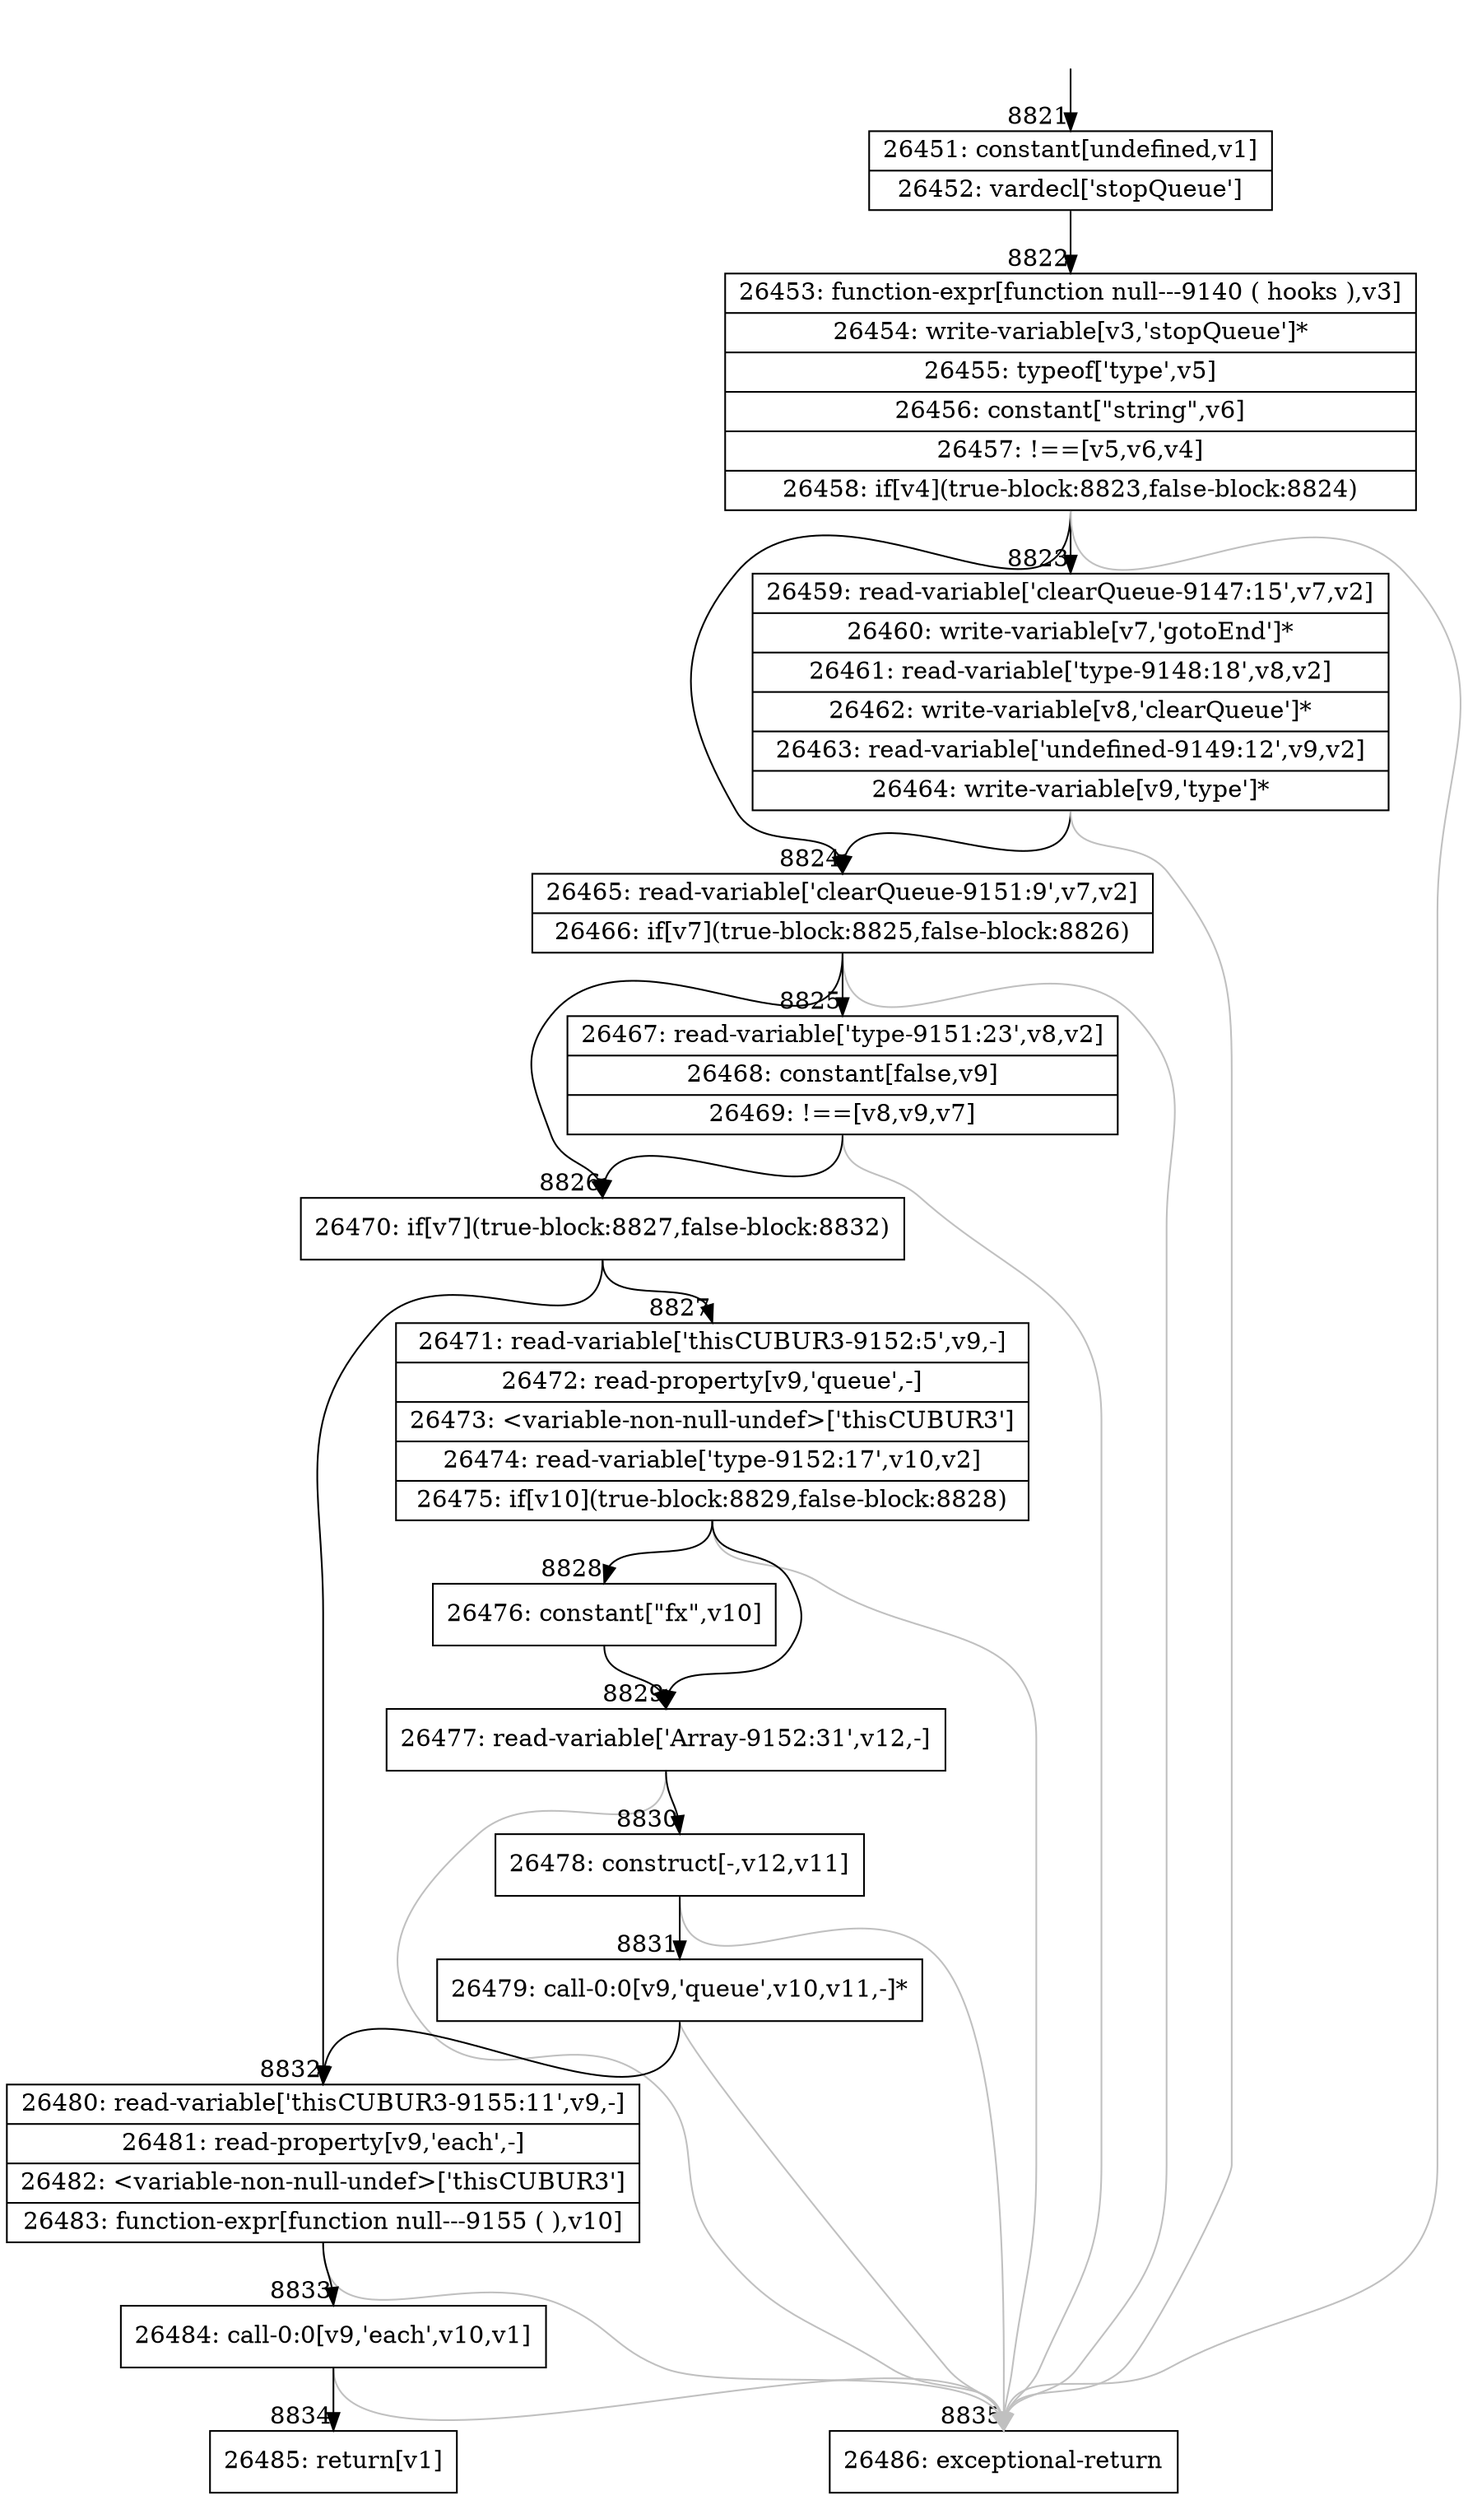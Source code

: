 digraph {
rankdir="TD"
BB_entry546[shape=none,label=""];
BB_entry546 -> BB8821 [tailport=s, headport=n, headlabel="    8821"]
BB8821 [shape=record label="{26451: constant[undefined,v1]|26452: vardecl['stopQueue']}" ] 
BB8821 -> BB8822 [tailport=s, headport=n, headlabel="      8822"]
BB8822 [shape=record label="{26453: function-expr[function null---9140 ( hooks ),v3]|26454: write-variable[v3,'stopQueue']*|26455: typeof['type',v5]|26456: constant[\"string\",v6]|26457: !==[v5,v6,v4]|26458: if[v4](true-block:8823,false-block:8824)}" ] 
BB8822 -> BB8823 [tailport=s, headport=n, headlabel="      8823"]
BB8822 -> BB8824 [tailport=s, headport=n, headlabel="      8824"]
BB8822 -> BB8835 [tailport=s, headport=n, color=gray, headlabel="      8835"]
BB8823 [shape=record label="{26459: read-variable['clearQueue-9147:15',v7,v2]|26460: write-variable[v7,'gotoEnd']*|26461: read-variable['type-9148:18',v8,v2]|26462: write-variable[v8,'clearQueue']*|26463: read-variable['undefined-9149:12',v9,v2]|26464: write-variable[v9,'type']*}" ] 
BB8823 -> BB8824 [tailport=s, headport=n]
BB8823 -> BB8835 [tailport=s, headport=n, color=gray]
BB8824 [shape=record label="{26465: read-variable['clearQueue-9151:9',v7,v2]|26466: if[v7](true-block:8825,false-block:8826)}" ] 
BB8824 -> BB8826 [tailport=s, headport=n, headlabel="      8826"]
BB8824 -> BB8825 [tailport=s, headport=n, headlabel="      8825"]
BB8824 -> BB8835 [tailport=s, headport=n, color=gray]
BB8825 [shape=record label="{26467: read-variable['type-9151:23',v8,v2]|26468: constant[false,v9]|26469: !==[v8,v9,v7]}" ] 
BB8825 -> BB8826 [tailport=s, headport=n]
BB8825 -> BB8835 [tailport=s, headport=n, color=gray]
BB8826 [shape=record label="{26470: if[v7](true-block:8827,false-block:8832)}" ] 
BB8826 -> BB8827 [tailport=s, headport=n, headlabel="      8827"]
BB8826 -> BB8832 [tailport=s, headport=n, headlabel="      8832"]
BB8827 [shape=record label="{26471: read-variable['thisCUBUR3-9152:5',v9,-]|26472: read-property[v9,'queue',-]|26473: \<variable-non-null-undef\>['thisCUBUR3']|26474: read-variable['type-9152:17',v10,v2]|26475: if[v10](true-block:8829,false-block:8828)}" ] 
BB8827 -> BB8829 [tailport=s, headport=n, headlabel="      8829"]
BB8827 -> BB8828 [tailport=s, headport=n, headlabel="      8828"]
BB8827 -> BB8835 [tailport=s, headport=n, color=gray]
BB8828 [shape=record label="{26476: constant[\"fx\",v10]}" ] 
BB8828 -> BB8829 [tailport=s, headport=n]
BB8829 [shape=record label="{26477: read-variable['Array-9152:31',v12,-]}" ] 
BB8829 -> BB8830 [tailport=s, headport=n, headlabel="      8830"]
BB8829 -> BB8835 [tailport=s, headport=n, color=gray]
BB8830 [shape=record label="{26478: construct[-,v12,v11]}" ] 
BB8830 -> BB8831 [tailport=s, headport=n, headlabel="      8831"]
BB8830 -> BB8835 [tailport=s, headport=n, color=gray]
BB8831 [shape=record label="{26479: call-0:0[v9,'queue',v10,v11,-]*}" ] 
BB8831 -> BB8832 [tailport=s, headport=n]
BB8831 -> BB8835 [tailport=s, headport=n, color=gray]
BB8832 [shape=record label="{26480: read-variable['thisCUBUR3-9155:11',v9,-]|26481: read-property[v9,'each',-]|26482: \<variable-non-null-undef\>['thisCUBUR3']|26483: function-expr[function null---9155 ( ),v10]}" ] 
BB8832 -> BB8833 [tailport=s, headport=n, headlabel="      8833"]
BB8832 -> BB8835 [tailport=s, headport=n, color=gray]
BB8833 [shape=record label="{26484: call-0:0[v9,'each',v10,v1]}" ] 
BB8833 -> BB8834 [tailport=s, headport=n, headlabel="      8834"]
BB8833 -> BB8835 [tailport=s, headport=n, color=gray]
BB8834 [shape=record label="{26485: return[v1]}" ] 
BB8835 [shape=record label="{26486: exceptional-return}" ] 
}
